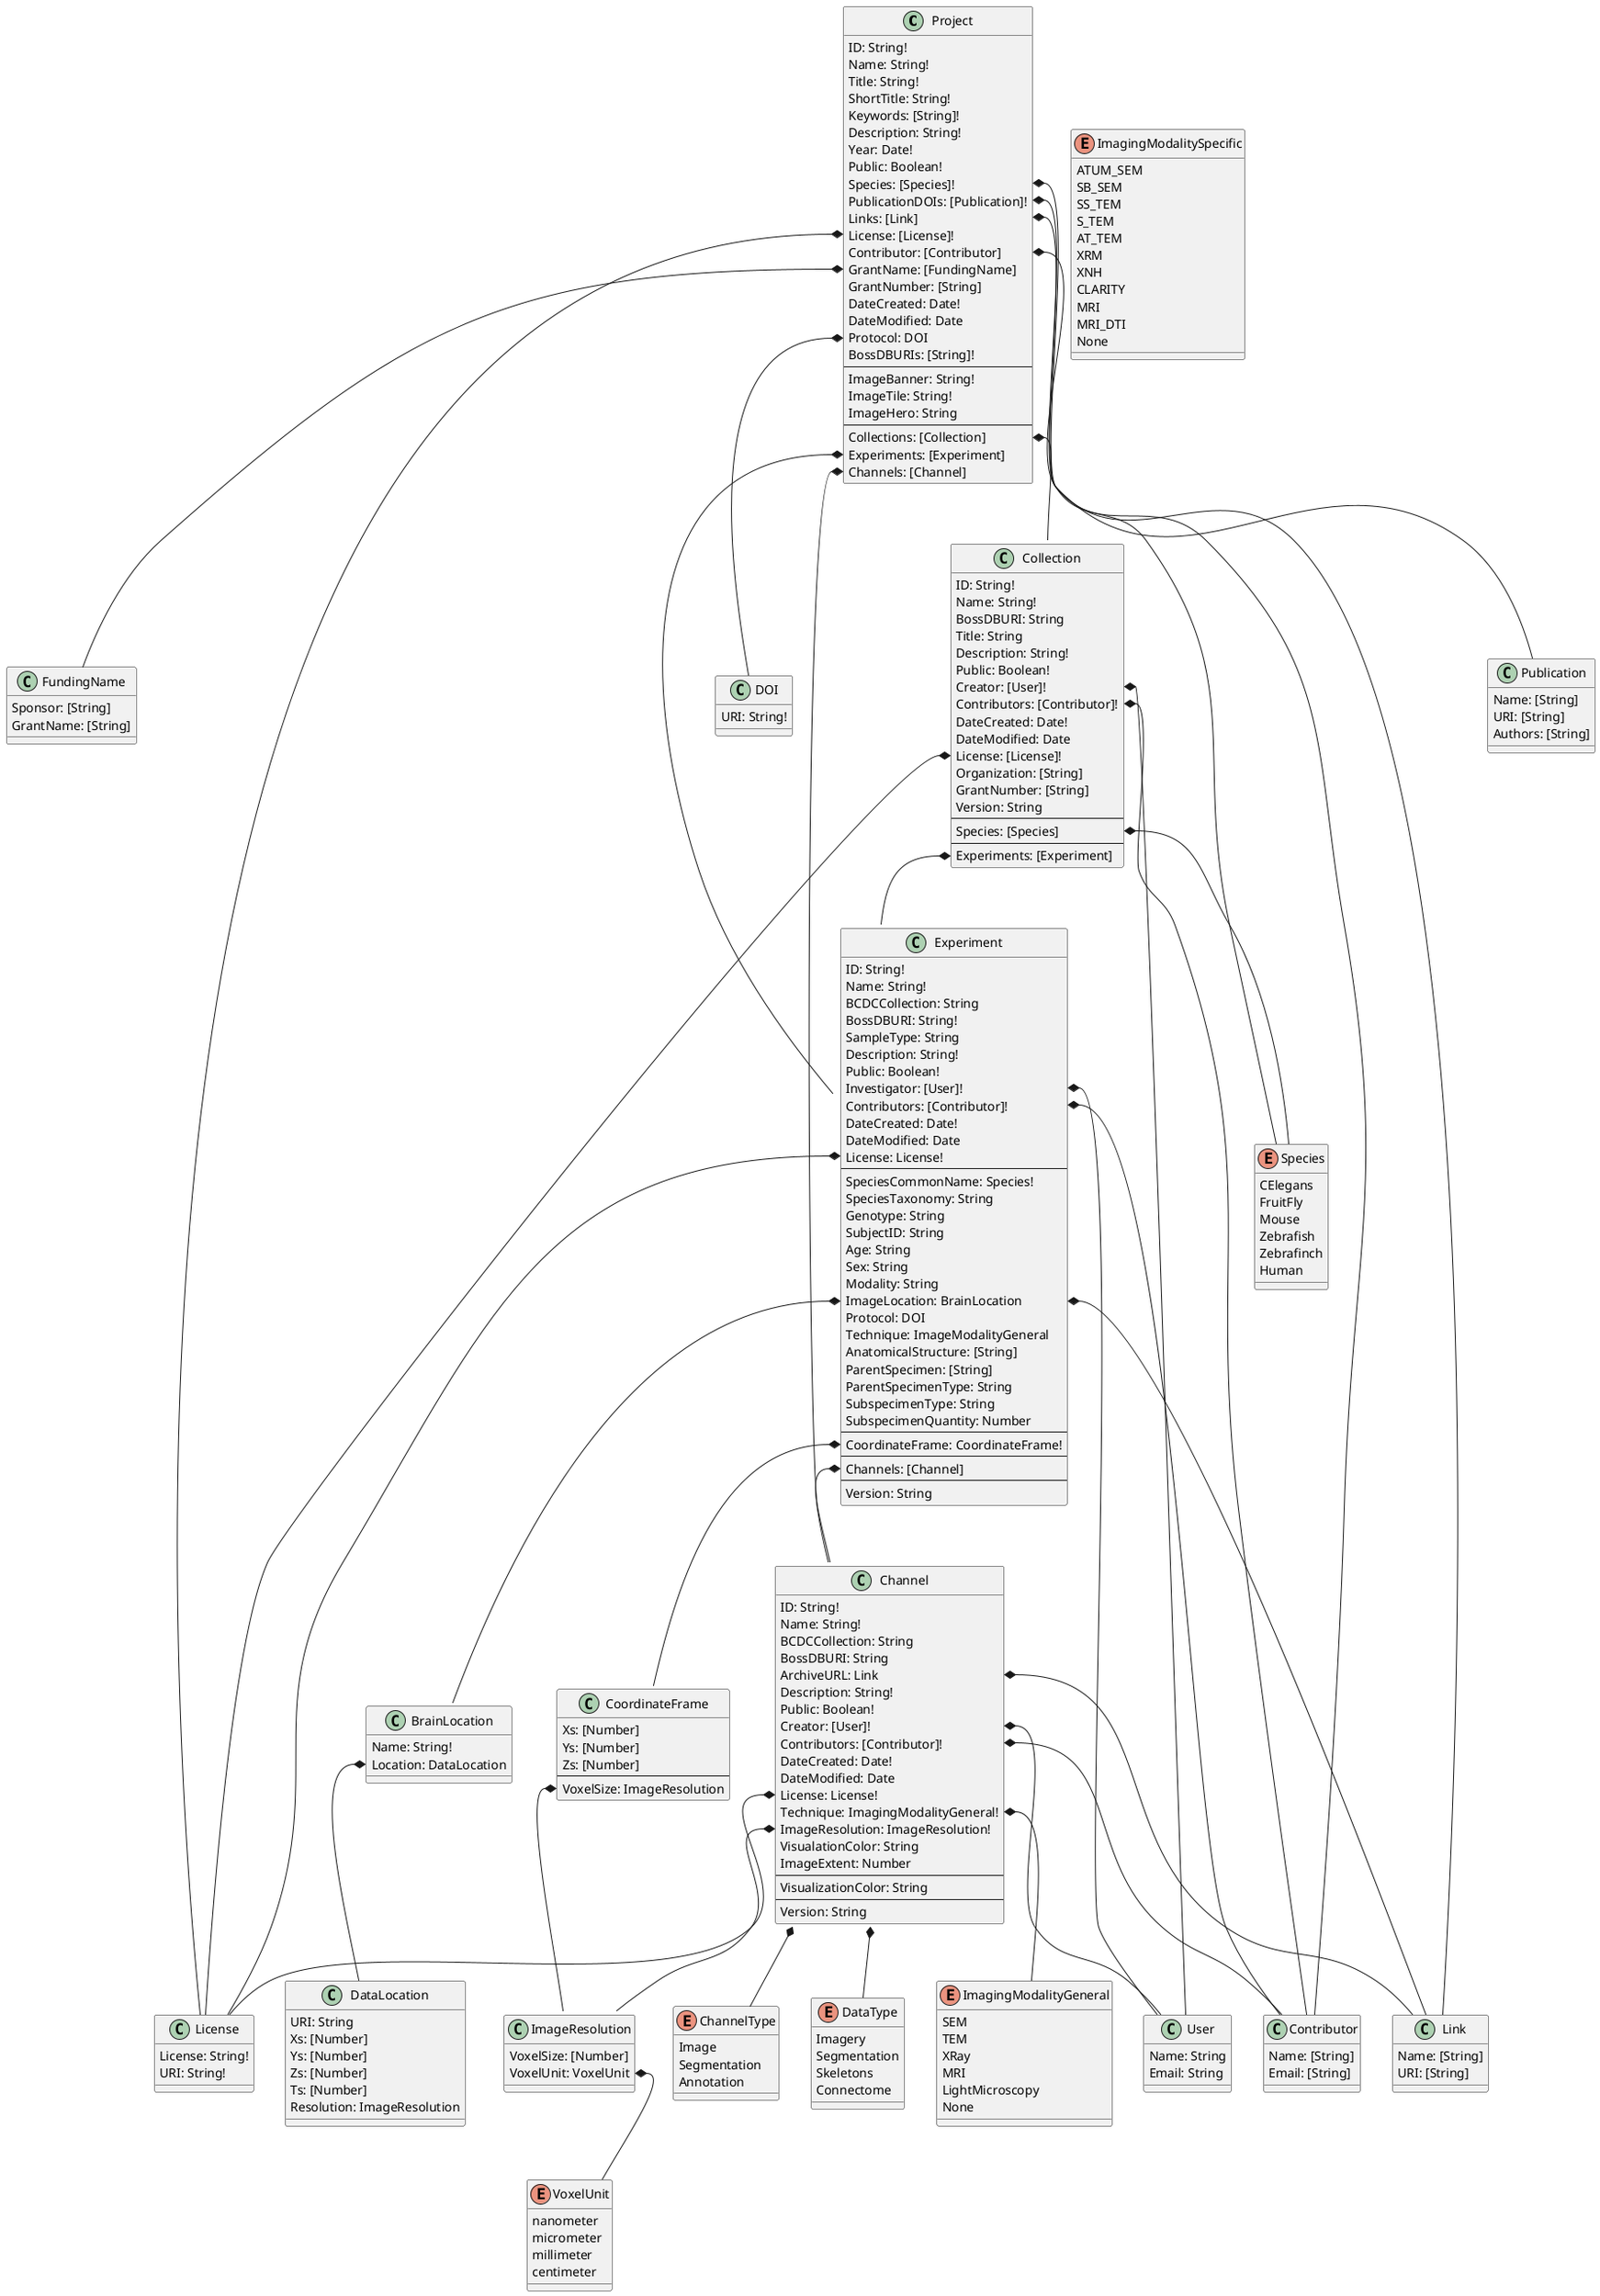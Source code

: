 
@startuml Metadata

class Project {
  ID: String!
  Name: String!
  Title: String!
  ShortTitle: String!
  Keywords: [String]!
  Description: String!
  Year: Date!
  Public: Boolean!
  Species: [Species]!
  PublicationDOIs: [Publication]!
  Links: [Link]
  License: [License]!
  Contributor: [Contributor]
  GrantName: [FundingName]
  GrantNumber: [String]
  DateCreated: Date!
  DateModified: Date
  Protocol: DOI
  BossDBURIs: [String]!
  --
  ImageBanner: String!
  ImageTile: String!
  ImageHero: String
  --
  Collections: [Collection]
  Experiments: [Experiment]
  Channels: [Channel]
}

Project::PublicationDOIs *-- Publication
Project::Species *-- Species
Project::Links *-- Link
Project::Contributor *-- Contributor
Project::License *-- License
Project::GrantName *-- FundingName
Project::Collections *-- Collection
Project::Experiments *-- Experiment
Project::Channels *-- Channel
Project::Protocol *-- DOI

class Collection {
  ID: String!
  Name: String!
  BossDBURI: String
  Title: String
  Description: String!
  Public: Boolean!
  Creator: [User]!
  Contributors: [Contributor]!
  DateCreated: Date!
  DateModified: Date
  License: [License]!
  Organization: [String]
  GrantNumber: [String]
  Version: String
  --
  Species: [Species]
  --
  Experiments: [Experiment]
}

Collection::Creator *-- User
Collection::Contributors *-- Contributor
Collection::License *-- License
Collection::Species *-- Species
Collection::Experiments *-- Experiment

class Experiment {
  ID: String!
  Name: String!
  BCDCCollection: String
  BossDBURI: String!
  SampleType: String
  Description: String!
  Public: Boolean!
  Investigator: [User]!
  Contributors: [Contributor]!
  DateCreated: Date!
  DateModified: Date
  License: License!
  --
  SpeciesCommonName: Species!
  SpeciesTaxonomy: String
  Genotype: String
  SubjectID: String
  Age: String
  Sex: String
  Modality: String
  ImageLocation: BrainLocation
  Protocol: DOI
  Technique: ImageModalityGeneral
  AnatomicalStructure: [String]
  ParentSpecimen: [String]
  ParentSpecimenType: String
  SubspecimenType: String
  SubspecimenQuantity: Number
  --
  CoordinateFrame: CoordinateFrame!
  --
  Channels: [Channel]
  --
  Version: String
}

Experiment::Investigator *-- User
Experiment::Contributors *-- Contributor
Experiment::License *-- License
Experiment::ImageLocation *-- BrainLocation
Experiment::ImageLocation *-- Link
Experiment::CoordinateFrame *-- CoordinateFrame
Experiment::Channels *-- Channel

class Channel{
  ID: String!
  Name: String!
  BCDCCollection: String
  BossDBURI: String
  ArchiveURL: Link
  Description: String!
  Public: Boolean!
  Creator: [User]!
  Contributors: [Contributor]!
  DateCreated: Date!
  DateModified: Date
  License: License!
  Technique: ImagingModalityGeneral!
  ImageResolution: ImageResolution!
  VisualationColor: String
  ImageExtent: Number
  --
  VisualizationColor: String
  --
  Version: String
}

Channel::Creator *-- User
Channel::Contributors *-- Contributor
Channel::License *-- License
Channel::Technique *-- ImagingModalityGeneral
Channel::ImageResolution *-- ImageResolution
Channel::ChannelType *-- ChannelType
Channel::DataType *-- DataType
Channel::ArchiveURL *-- Link

class BrainLocation {
  Name: String!
  Location: DataLocation
}

BrainLocation::DataLocation *-- DataLocation

class DataLocation {
  URI: String
  Xs: [Number]
  Ys: [Number]
  Zs: [Number]
  Ts: [Number]
  Resolution: ImageResolution
}

class Publication {
  Name: [String]
  URI: [String]
  Authors: [String]
}

class Link {
  Name: [String]
  URI: [String]
}

class FundingName {
  Sponsor: [String]
  GrantName: [String]

}

class Contributor {
  Name: [String]
  Email: [String]
}

class License {
  License: String!
  URI: String!
}

class DOI {
  URI: String!
}

enum Species {
  CElegans
  FruitFly
  Mouse
  Zebrafish
  Zebrafinch
  Human
}

enum DataType {
  Imagery
  Segmentation
  Skeletons
  Connectome
}

enum ChannelType {
  Image
  Segmentation
  Annotation
}

enum ImagingModalityGeneral {
  SEM
  TEM
  XRay
  MRI
  LightMicroscopy
  None
}

enum ImagingModalitySpecific {
  ATUM_SEM
  SB_SEM
  SS_TEM
  S_TEM
  AT_TEM
  XRM
  XNH
  CLARITY
  MRI
  MRI_DTI
  None
}

class User {
  Name: String
  Email: String
}

class CoordinateFrame {
  Xs: [Number]
  Ys: [Number]
  Zs: [Number]
  --
  VoxelSize: ImageResolution
}

CoordinateFrame::ImageResolution *-- ImageResolution

class ImageResolution {
  VoxelSize: [Number]
  VoxelUnit: VoxelUnit
}
ImageResolution::VoxelUnit *-- VoxelUnit

enum VoxelUnit {
  nanometer
  micrometer
  millimeter
  centimeter
}

@endumlml
